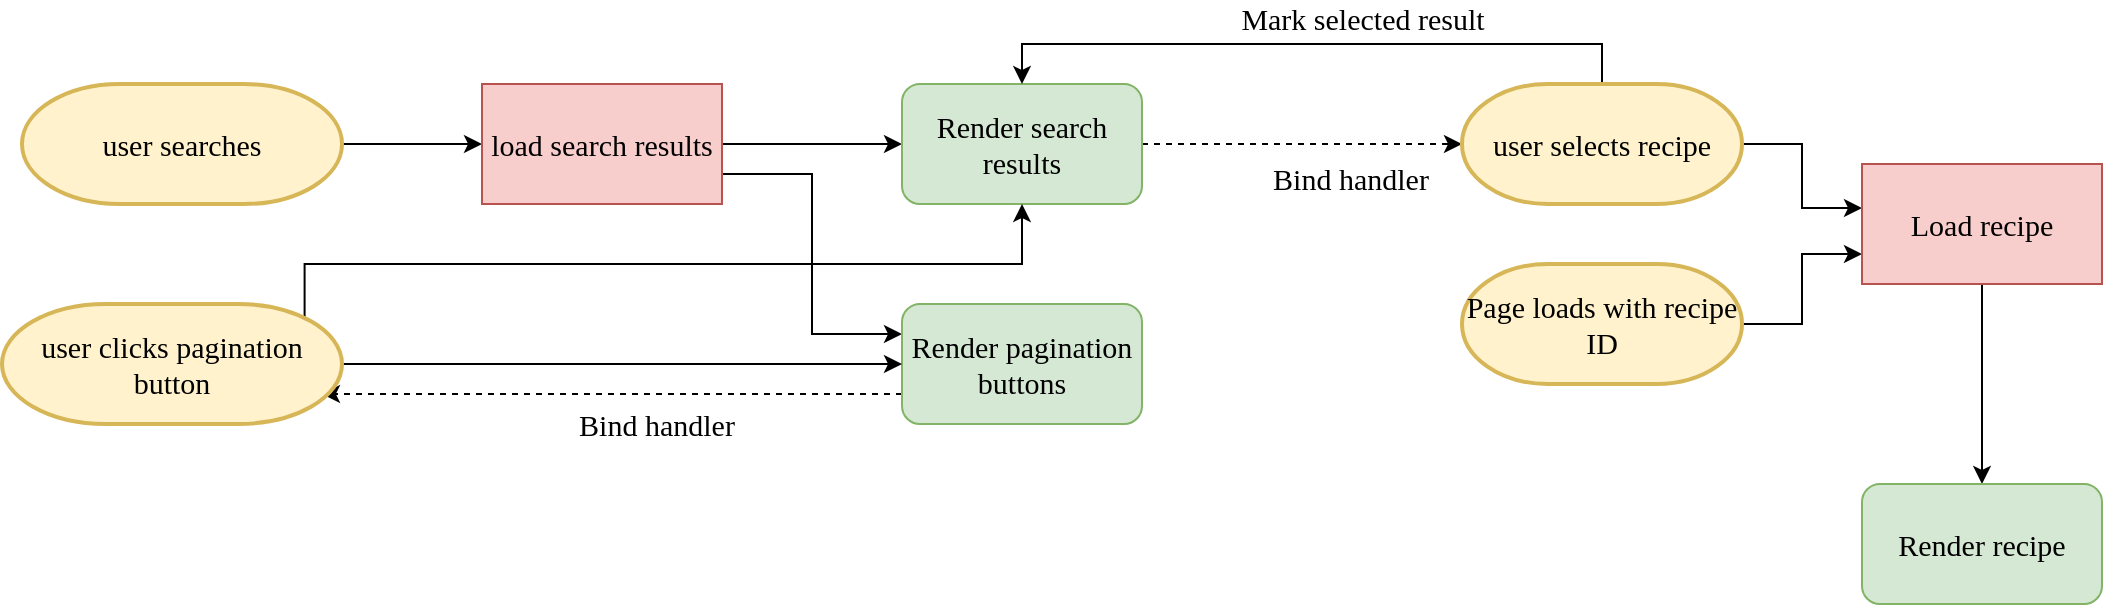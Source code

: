 <mxfile version="20.5.3" type="github">
  <diagram id="C5RBs43oDa-KdzZeNtuy" name="Page-1">
    <mxGraphModel dx="1422" dy="762" grid="1" gridSize="10" guides="1" tooltips="1" connect="1" arrows="1" fold="1" page="1" pageScale="1" pageWidth="1169" pageHeight="827" math="0" shadow="0">
      <root>
        <mxCell id="WIyWlLk6GJQsqaUBKTNV-0" />
        <mxCell id="WIyWlLk6GJQsqaUBKTNV-1" parent="WIyWlLk6GJQsqaUBKTNV-0" />
        <mxCell id="Ya4NMBJXrE17Hje8Jy_5-3" style="edgeStyle=orthogonalEdgeStyle;rounded=0;orthogonalLoop=1;jettySize=auto;html=1;exitX=1;exitY=0.5;exitDx=0;exitDy=0;exitPerimeter=0;entryX=0;entryY=0.5;entryDx=0;entryDy=0;fontFamily=Lucida Console;fontSize=15;" edge="1" parent="WIyWlLk6GJQsqaUBKTNV-1" source="Ya4NMBJXrE17Hje8Jy_5-1" target="Ya4NMBJXrE17Hje8Jy_5-2">
          <mxGeometry relative="1" as="geometry" />
        </mxCell>
        <mxCell id="Ya4NMBJXrE17Hje8Jy_5-1" value="&lt;font face=&quot;Lucida Console&quot; style=&quot;font-size: 15px;&quot;&gt;user searches&lt;/font&gt;" style="strokeWidth=2;html=1;shape=mxgraph.flowchart.terminator;whiteSpace=wrap;fillColor=#fff2cc;strokeColor=#d6b656;" vertex="1" parent="WIyWlLk6GJQsqaUBKTNV-1">
          <mxGeometry x="60" y="60" width="160" height="60" as="geometry" />
        </mxCell>
        <mxCell id="Ya4NMBJXrE17Hje8Jy_5-5" style="edgeStyle=orthogonalEdgeStyle;rounded=0;orthogonalLoop=1;jettySize=auto;html=1;exitX=1;exitY=0.5;exitDx=0;exitDy=0;entryX=0;entryY=0.5;entryDx=0;entryDy=0;fontFamily=Lucida Console;fontSize=15;" edge="1" parent="WIyWlLk6GJQsqaUBKTNV-1" source="Ya4NMBJXrE17Hje8Jy_5-2" target="Ya4NMBJXrE17Hje8Jy_5-4">
          <mxGeometry relative="1" as="geometry" />
        </mxCell>
        <mxCell id="Ya4NMBJXrE17Hje8Jy_5-9" style="edgeStyle=orthogonalEdgeStyle;rounded=0;orthogonalLoop=1;jettySize=auto;html=1;exitX=1;exitY=0.75;exitDx=0;exitDy=0;entryX=0;entryY=0.25;entryDx=0;entryDy=0;fontFamily=Lucida Console;fontSize=15;" edge="1" parent="WIyWlLk6GJQsqaUBKTNV-1" source="Ya4NMBJXrE17Hje8Jy_5-2" target="Ya4NMBJXrE17Hje8Jy_5-6">
          <mxGeometry relative="1" as="geometry" />
        </mxCell>
        <mxCell id="Ya4NMBJXrE17Hje8Jy_5-2" value="load search results" style="rounded=0;whiteSpace=wrap;html=1;fontFamily=Lucida Console;fontSize=15;fillColor=#f8cecc;strokeColor=#b85450;" vertex="1" parent="WIyWlLk6GJQsqaUBKTNV-1">
          <mxGeometry x="290" y="60" width="120" height="60" as="geometry" />
        </mxCell>
        <mxCell id="Ya4NMBJXrE17Hje8Jy_5-16" style="edgeStyle=orthogonalEdgeStyle;rounded=0;orthogonalLoop=1;jettySize=auto;html=1;exitX=1;exitY=0.5;exitDx=0;exitDy=0;entryX=0;entryY=0.5;entryDx=0;entryDy=0;entryPerimeter=0;dashed=1;fontFamily=Lucida Console;fontSize=15;" edge="1" parent="WIyWlLk6GJQsqaUBKTNV-1" source="Ya4NMBJXrE17Hje8Jy_5-4" target="Ya4NMBJXrE17Hje8Jy_5-15">
          <mxGeometry relative="1" as="geometry" />
        </mxCell>
        <mxCell id="Ya4NMBJXrE17Hje8Jy_5-17" value="Bind handler" style="edgeLabel;html=1;align=center;verticalAlign=top;resizable=0;points=[];fontSize=15;fontFamily=Lucida Console;spacing=2;labelPosition=center;verticalLabelPosition=middle;" vertex="1" connectable="0" parent="Ya4NMBJXrE17Hje8Jy_5-16">
          <mxGeometry x="0.3" y="-2" relative="1" as="geometry">
            <mxPoint as="offset" />
          </mxGeometry>
        </mxCell>
        <mxCell id="Ya4NMBJXrE17Hje8Jy_5-4" value="Render search results" style="rounded=1;whiteSpace=wrap;html=1;fontFamily=Lucida Console;fontSize=15;fillColor=#d5e8d4;strokeColor=#82b366;" vertex="1" parent="WIyWlLk6GJQsqaUBKTNV-1">
          <mxGeometry x="500" y="60" width="120" height="60" as="geometry" />
        </mxCell>
        <mxCell id="Ya4NMBJXrE17Hje8Jy_5-13" style="edgeStyle=orthogonalEdgeStyle;rounded=0;orthogonalLoop=1;jettySize=auto;html=1;exitX=0;exitY=0.75;exitDx=0;exitDy=0;entryX=0.941;entryY=0.75;entryDx=0;entryDy=0;entryPerimeter=0;fontFamily=Lucida Console;fontSize=15;dashed=1;" edge="1" parent="WIyWlLk6GJQsqaUBKTNV-1" source="Ya4NMBJXrE17Hje8Jy_5-6" target="Ya4NMBJXrE17Hje8Jy_5-10">
          <mxGeometry relative="1" as="geometry" />
        </mxCell>
        <mxCell id="Ya4NMBJXrE17Hje8Jy_5-14" value="Bind handler" style="edgeLabel;html=1;align=center;verticalAlign=top;resizable=0;points=[];fontSize=15;fontFamily=Lucida Console;" vertex="1" connectable="0" parent="Ya4NMBJXrE17Hje8Jy_5-13">
          <mxGeometry x="-0.152" relative="1" as="geometry">
            <mxPoint as="offset" />
          </mxGeometry>
        </mxCell>
        <mxCell id="Ya4NMBJXrE17Hje8Jy_5-6" value="Render pagination buttons" style="rounded=1;whiteSpace=wrap;html=1;fontFamily=Lucida Console;fontSize=15;fillColor=#d5e8d4;strokeColor=#82b366;" vertex="1" parent="WIyWlLk6GJQsqaUBKTNV-1">
          <mxGeometry x="500" y="170" width="120" height="60" as="geometry" />
        </mxCell>
        <mxCell id="Ya4NMBJXrE17Hje8Jy_5-11" style="edgeStyle=orthogonalEdgeStyle;rounded=0;orthogonalLoop=1;jettySize=auto;html=1;entryX=0;entryY=0.5;entryDx=0;entryDy=0;fontFamily=Lucida Console;fontSize=15;" edge="1" parent="WIyWlLk6GJQsqaUBKTNV-1" source="Ya4NMBJXrE17Hje8Jy_5-10" target="Ya4NMBJXrE17Hje8Jy_5-6">
          <mxGeometry relative="1" as="geometry" />
        </mxCell>
        <mxCell id="Ya4NMBJXrE17Hje8Jy_5-12" style="edgeStyle=orthogonalEdgeStyle;rounded=0;orthogonalLoop=1;jettySize=auto;html=1;exitX=0.89;exitY=0.11;exitDx=0;exitDy=0;exitPerimeter=0;entryX=0.5;entryY=1;entryDx=0;entryDy=0;fontFamily=Lucida Console;fontSize=15;" edge="1" parent="WIyWlLk6GJQsqaUBKTNV-1" source="Ya4NMBJXrE17Hje8Jy_5-10" target="Ya4NMBJXrE17Hje8Jy_5-4">
          <mxGeometry relative="1" as="geometry">
            <Array as="points">
              <mxPoint x="201" y="150" />
              <mxPoint x="560" y="150" />
            </Array>
          </mxGeometry>
        </mxCell>
        <mxCell id="Ya4NMBJXrE17Hje8Jy_5-10" value="&lt;font face=&quot;Lucida Console&quot; style=&quot;font-size: 15px;&quot;&gt;user clicks pagination button&lt;/font&gt;" style="strokeWidth=2;html=1;shape=mxgraph.flowchart.terminator;whiteSpace=wrap;fillColor=#fff2cc;strokeColor=#d6b656;" vertex="1" parent="WIyWlLk6GJQsqaUBKTNV-1">
          <mxGeometry x="50" y="170" width="170" height="60" as="geometry" />
        </mxCell>
        <mxCell id="Ya4NMBJXrE17Hje8Jy_5-18" style="edgeStyle=orthogonalEdgeStyle;rounded=0;orthogonalLoop=1;jettySize=auto;html=1;exitX=0.5;exitY=0;exitDx=0;exitDy=0;exitPerimeter=0;entryX=0.5;entryY=0;entryDx=0;entryDy=0;fontFamily=Lucida Console;fontSize=15;" edge="1" parent="WIyWlLk6GJQsqaUBKTNV-1" source="Ya4NMBJXrE17Hje8Jy_5-15" target="Ya4NMBJXrE17Hje8Jy_5-4">
          <mxGeometry relative="1" as="geometry" />
        </mxCell>
        <mxCell id="Ya4NMBJXrE17Hje8Jy_5-19" value="Mark selected result" style="edgeLabel;html=1;align=center;verticalAlign=bottom;resizable=0;points=[];fontSize=15;fontFamily=Lucida Console;" vertex="1" connectable="0" parent="Ya4NMBJXrE17Hje8Jy_5-18">
          <mxGeometry x="-0.151" y="-2" relative="1" as="geometry">
            <mxPoint as="offset" />
          </mxGeometry>
        </mxCell>
        <mxCell id="Ya4NMBJXrE17Hje8Jy_5-23" style="edgeStyle=orthogonalEdgeStyle;rounded=0;orthogonalLoop=1;jettySize=auto;html=1;exitX=1;exitY=0.5;exitDx=0;exitDy=0;exitPerimeter=0;entryX=0;entryY=0.367;entryDx=0;entryDy=0;entryPerimeter=0;strokeColor=#000000;strokeWidth=1;fontFamily=Lucida Console;fontSize=15;" edge="1" parent="WIyWlLk6GJQsqaUBKTNV-1" source="Ya4NMBJXrE17Hje8Jy_5-15" target="Ya4NMBJXrE17Hje8Jy_5-22">
          <mxGeometry relative="1" as="geometry" />
        </mxCell>
        <mxCell id="Ya4NMBJXrE17Hje8Jy_5-15" value="&lt;font face=&quot;Lucida Console&quot; style=&quot;font-size: 15px;&quot;&gt;user selects recipe&lt;/font&gt;" style="strokeWidth=2;html=1;shape=mxgraph.flowchart.terminator;whiteSpace=wrap;fillColor=#fff2cc;strokeColor=#d6b656;" vertex="1" parent="WIyWlLk6GJQsqaUBKTNV-1">
          <mxGeometry x="780" y="60" width="140" height="60" as="geometry" />
        </mxCell>
        <mxCell id="Ya4NMBJXrE17Hje8Jy_5-24" style="edgeStyle=orthogonalEdgeStyle;rounded=0;orthogonalLoop=1;jettySize=auto;html=1;exitX=1;exitY=0.5;exitDx=0;exitDy=0;exitPerimeter=0;entryX=0;entryY=0.75;entryDx=0;entryDy=0;strokeColor=#000000;strokeWidth=1;fontFamily=Lucida Console;fontSize=15;" edge="1" parent="WIyWlLk6GJQsqaUBKTNV-1" source="Ya4NMBJXrE17Hje8Jy_5-20" target="Ya4NMBJXrE17Hje8Jy_5-22">
          <mxGeometry relative="1" as="geometry" />
        </mxCell>
        <mxCell id="Ya4NMBJXrE17Hje8Jy_5-20" value="&lt;font face=&quot;Lucida Console&quot;&gt;&lt;span style=&quot;font-size: 15px;&quot;&gt;Page loads with recipe ID&lt;/span&gt;&lt;/font&gt;" style="strokeWidth=2;html=1;shape=mxgraph.flowchart.terminator;whiteSpace=wrap;fillColor=#fff2cc;strokeColor=#d6b656;" vertex="1" parent="WIyWlLk6GJQsqaUBKTNV-1">
          <mxGeometry x="780" y="150" width="140" height="60" as="geometry" />
        </mxCell>
        <mxCell id="Ya4NMBJXrE17Hje8Jy_5-26" style="edgeStyle=orthogonalEdgeStyle;rounded=0;orthogonalLoop=1;jettySize=auto;html=1;exitX=0.5;exitY=1;exitDx=0;exitDy=0;entryX=0.5;entryY=0;entryDx=0;entryDy=0;strokeColor=#000000;strokeWidth=1;fontFamily=Lucida Console;fontSize=15;" edge="1" parent="WIyWlLk6GJQsqaUBKTNV-1" source="Ya4NMBJXrE17Hje8Jy_5-22" target="Ya4NMBJXrE17Hje8Jy_5-25">
          <mxGeometry relative="1" as="geometry" />
        </mxCell>
        <mxCell id="Ya4NMBJXrE17Hje8Jy_5-22" value="Load recipe" style="rounded=0;whiteSpace=wrap;html=1;fontFamily=Lucida Console;fontSize=15;fillColor=#f8cecc;strokeColor=#b85450;" vertex="1" parent="WIyWlLk6GJQsqaUBKTNV-1">
          <mxGeometry x="980" y="100" width="120" height="60" as="geometry" />
        </mxCell>
        <mxCell id="Ya4NMBJXrE17Hje8Jy_5-25" value="Render recipe" style="rounded=1;whiteSpace=wrap;html=1;fontFamily=Lucida Console;fontSize=15;fillColor=#d5e8d4;strokeColor=#82b366;" vertex="1" parent="WIyWlLk6GJQsqaUBKTNV-1">
          <mxGeometry x="980" y="260" width="120" height="60" as="geometry" />
        </mxCell>
      </root>
    </mxGraphModel>
  </diagram>
</mxfile>
